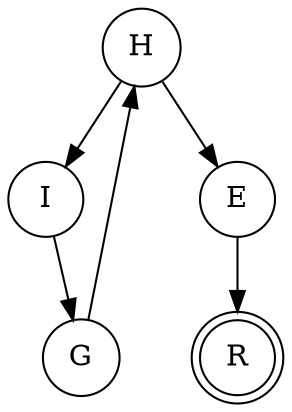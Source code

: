 digraph {   
    node [shape = doublecircle, color = black] R ;
    node [shape = circle];
    node [color= black];
    H -> I -> G -> H -> E -> R;	
}